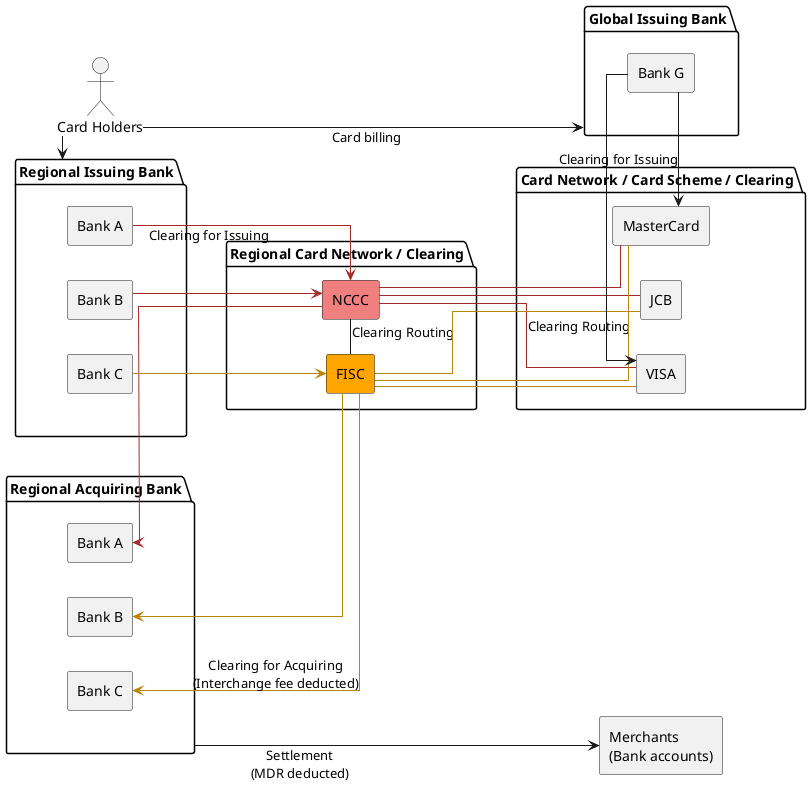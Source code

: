 @startuml
skinparam linetype polyline
skinparam linetype ortho
left to right direction

actor "Card Holders" as user
agent "Merchants \n(Bank accounts)" as merchant
package "Card Network / Card Scheme / Clearing" as ccnet {
  agent "VISA" as visa
  agent "MasterCard" as mc
  agent "JCB" as jcb
}
package "Regional Card Network / Clearing" as ccnet_local {
  agent "NCCC" as nccc #lightcoral
  agent "FISC" as fisc #orange
}
package "Global Issuing Bank" as issuer_global {
  agent "Bank G" as issuer_global_a
}
package "Regional Issuing Bank" as issuer_local {
  agent "Bank A" as issuer_a
  agent "Bank C" as issuer_b
  agent "Bank B" as issuer_c
}
package "Regional Acquiring Bank" as acquirer_local {
  agent "Bank A" as acquirer_a
  agent "Bank C" as acquirer_b
  agent "Bank B" as acquirer_c
}

nccc - fisc: Clearing Routing
nccc --[#brown] visa: Clearing Routing
nccc --[#brown] mc
nccc --[#brown] jcb
fisc --[#darkGoldenRod] visa
fisc --[#darkGoldenRod] mc
fisc -[#darkGoldenRod] jcb

issuer_a --[#brown]> nccc: Clearing for Issuing
acquirer_a <--[#brown] nccc
issuer_b --[#darkGoldenRod]> fisc
acquirer_b <--[#darkGoldenRod] fisc: Clearing for Acquiring\n(Interchange fee deducted)
issuer_c --[#brown]> nccc
acquirer_c <--[#darkGoldenRod] fisc

issuer_global_a -right-> visa
issuer_global_a -right-> mc: Clearing for Issuing

acquirer_local ---> merchant: Settlement\n(MDR deducted)

user --> issuer_global: Card billing
user -> issuer_local
@enduml
